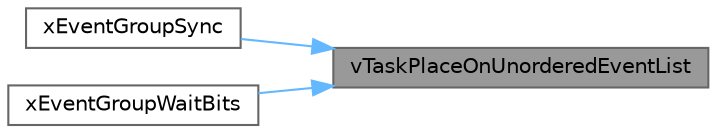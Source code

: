 digraph "vTaskPlaceOnUnorderedEventList"
{
 // LATEX_PDF_SIZE
  bgcolor="transparent";
  edge [fontname=Helvetica,fontsize=10,labelfontname=Helvetica,labelfontsize=10];
  node [fontname=Helvetica,fontsize=10,shape=box,height=0.2,width=0.4];
  rankdir="RL";
  Node1 [id="Node000001",label="vTaskPlaceOnUnorderedEventList",height=0.2,width=0.4,color="gray40", fillcolor="grey60", style="filled", fontcolor="black",tooltip=" "];
  Node1 -> Node2 [id="edge1_Node000001_Node000002",dir="back",color="steelblue1",style="solid",tooltip=" "];
  Node2 [id="Node000002",label="xEventGroupSync",height=0.2,width=0.4,color="grey40", fillcolor="white", style="filled",URL="$event__groups_8c.html#ac38db316f0928c7ddaacb677a75dbc03",tooltip=" "];
  Node1 -> Node3 [id="edge2_Node000001_Node000003",dir="back",color="steelblue1",style="solid",tooltip=" "];
  Node3 [id="Node000003",label="xEventGroupWaitBits",height=0.2,width=0.4,color="grey40", fillcolor="white", style="filled",URL="$event__groups_8c.html#a379c5cca4552d3d8acd4c51e8220a6c3",tooltip=" "];
}
